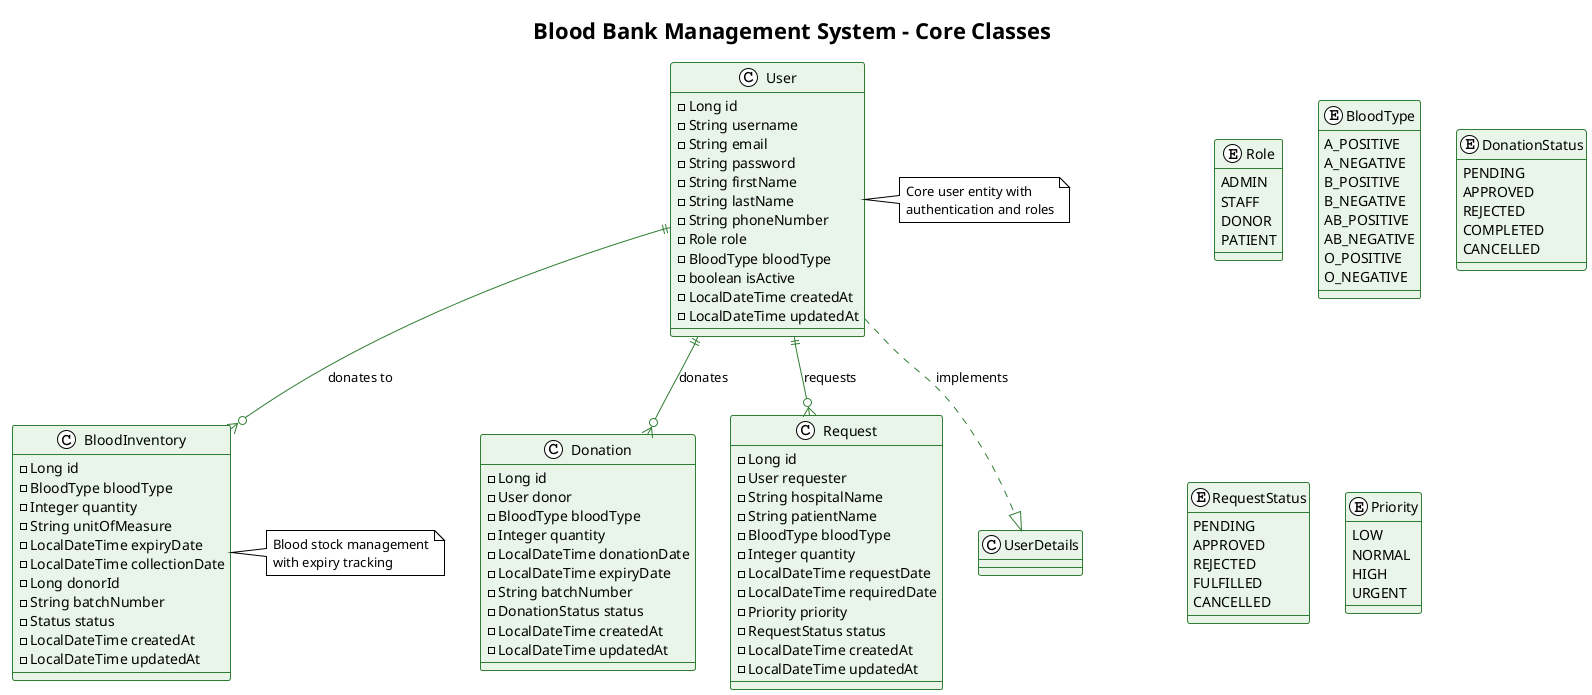 @startuml Blood Bank Management System - Simple Class Diagram
!theme plain
skinparam backgroundColor #FFFFFF
skinparam class {
    BackgroundColor #E8F5E8
    BorderColor #2E7D32
    ArrowColor #2E7D32
}

title Blood Bank Management System - Core Classes

' Core Entities
class User {
    -Long id
    -String username
    -String email
    -String password
    -String firstName
    -String lastName
    -String phoneNumber
    -Role role
    -BloodType bloodType
    -boolean isActive
    -LocalDateTime createdAt
    -LocalDateTime updatedAt
}

class BloodInventory {
    -Long id
    -BloodType bloodType
    -Integer quantity
    -String unitOfMeasure
    -LocalDateTime expiryDate
    -LocalDateTime collectionDate
    -Long donorId
    -String batchNumber
    -Status status
    -LocalDateTime createdAt
    -LocalDateTime updatedAt
}

class Donation {
    -Long id
    -User donor
    -BloodType bloodType
    -Integer quantity
    -LocalDateTime donationDate
    -LocalDateTime expiryDate
    -String batchNumber
    -DonationStatus status
    -LocalDateTime createdAt
    -LocalDateTime updatedAt
}

class Request {
    -Long id
    -User requester
    -String hospitalName
    -String patientName
    -BloodType bloodType
    -Integer quantity
    -LocalDateTime requestDate
    -LocalDateTime requiredDate
    -Priority priority
    -RequestStatus status
    -LocalDateTime createdAt
    -LocalDateTime updatedAt
}

' Enums
enum Role {
    ADMIN
    STAFF
    DONOR
    PATIENT
}

enum BloodType {
    A_POSITIVE
    A_NEGATIVE
    B_POSITIVE
    B_NEGATIVE
    AB_POSITIVE
    AB_NEGATIVE
    O_POSITIVE
    O_NEGATIVE
}

enum DonationStatus {
    PENDING
    APPROVED
    REJECTED
    COMPLETED
    CANCELLED
}

enum RequestStatus {
    PENDING
    APPROVED
    REJECTED
    FULFILLED
    CANCELLED
}

enum Priority {
    LOW
    NORMAL
    HIGH
    URGENT
}

' Relationships
User ||--o{ Donation : "donates"
User ||--o{ Request : "requests"
User ||--o{ BloodInventory : "donates to"

' Inheritance
User ..|> UserDetails : implements

' Notes
note right of User
    Core user entity with
    authentication and roles
end note

note right of BloodInventory
    Blood stock management
    with expiry tracking
end note

@enduml
